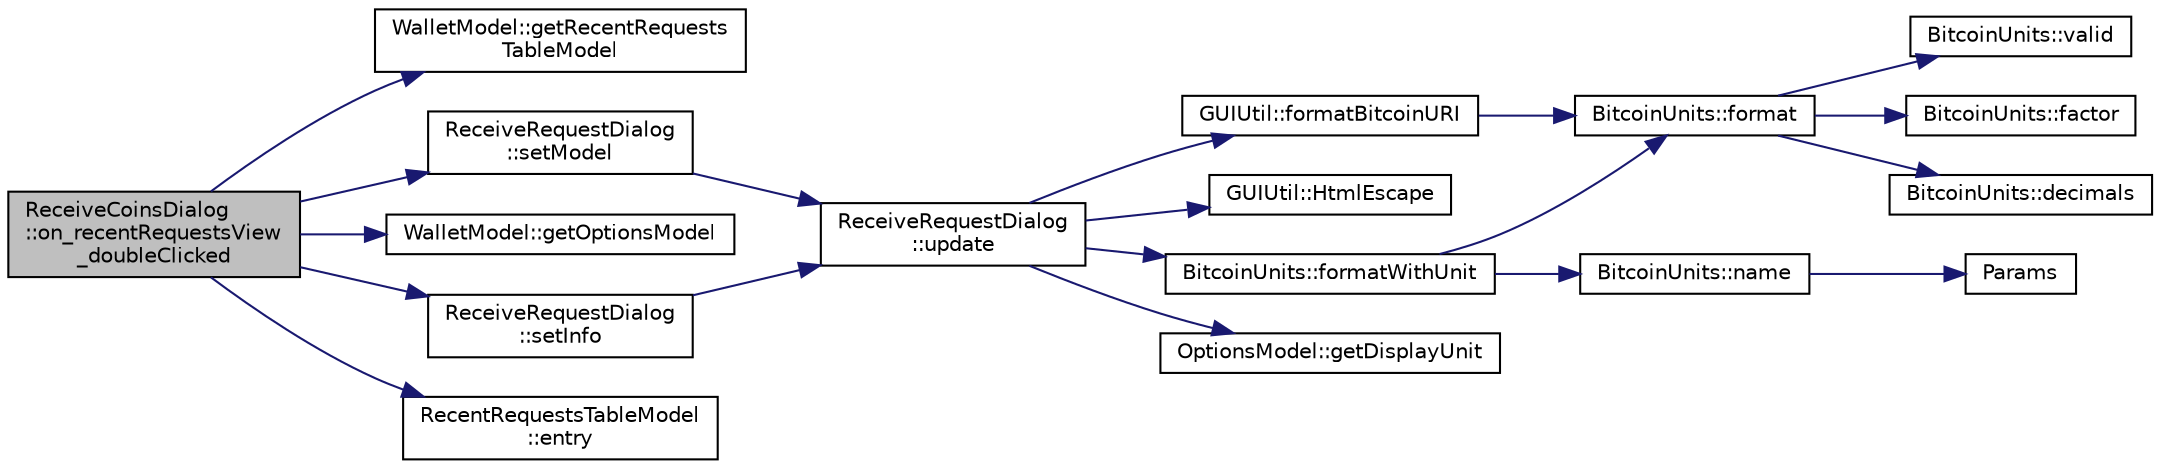 digraph "ReceiveCoinsDialog::on_recentRequestsView_doubleClicked"
{
  edge [fontname="Helvetica",fontsize="10",labelfontname="Helvetica",labelfontsize="10"];
  node [fontname="Helvetica",fontsize="10",shape=record];
  rankdir="LR";
  Node284 [label="ReceiveCoinsDialog\l::on_recentRequestsView\l_doubleClicked",height=0.2,width=0.4,color="black", fillcolor="grey75", style="filled", fontcolor="black"];
  Node284 -> Node285 [color="midnightblue",fontsize="10",style="solid",fontname="Helvetica"];
  Node285 [label="WalletModel::getRecentRequests\lTableModel",height=0.2,width=0.4,color="black", fillcolor="white", style="filled",URL="$class_wallet_model.html#ab13ca64220a1652d63e1e042d3be578f"];
  Node284 -> Node286 [color="midnightblue",fontsize="10",style="solid",fontname="Helvetica"];
  Node286 [label="ReceiveRequestDialog\l::setModel",height=0.2,width=0.4,color="black", fillcolor="white", style="filled",URL="$class_receive_request_dialog.html#ad57b3bf409346660842360836fd8569d"];
  Node286 -> Node287 [color="midnightblue",fontsize="10",style="solid",fontname="Helvetica"];
  Node287 [label="ReceiveRequestDialog\l::update",height=0.2,width=0.4,color="black", fillcolor="white", style="filled",URL="$class_receive_request_dialog.html#a8e1c0ee2fbacf42b4dc7ea05986c86c9"];
  Node287 -> Node288 [color="midnightblue",fontsize="10",style="solid",fontname="Helvetica"];
  Node288 [label="GUIUtil::formatBitcoinURI",height=0.2,width=0.4,color="black", fillcolor="white", style="filled",URL="$namespace_g_u_i_util.html#ab9d4ba8e8713eebbe4e5eb7cd1ba479e"];
  Node288 -> Node289 [color="midnightblue",fontsize="10",style="solid",fontname="Helvetica"];
  Node289 [label="BitcoinUnits::format",height=0.2,width=0.4,color="black", fillcolor="white", style="filled",URL="$class_bitcoin_units.html#ab07437e5a788c80a82d75e3714bd3925",tooltip="Format as string. "];
  Node289 -> Node290 [color="midnightblue",fontsize="10",style="solid",fontname="Helvetica"];
  Node290 [label="BitcoinUnits::valid",height=0.2,width=0.4,color="black", fillcolor="white", style="filled",URL="$class_bitcoin_units.html#a81cbc41480adfb600dad79711d336e5f",tooltip="Is unit ID valid? "];
  Node289 -> Node291 [color="midnightblue",fontsize="10",style="solid",fontname="Helvetica"];
  Node291 [label="BitcoinUnits::factor",height=0.2,width=0.4,color="black", fillcolor="white", style="filled",URL="$class_bitcoin_units.html#ae967b9e6ecbb8f041bfe398d27533b09",tooltip="Number of Satoshis (1e-8) per unit. "];
  Node289 -> Node292 [color="midnightblue",fontsize="10",style="solid",fontname="Helvetica"];
  Node292 [label="BitcoinUnits::decimals",height=0.2,width=0.4,color="black", fillcolor="white", style="filled",URL="$class_bitcoin_units.html#a3f0fc21634520ea06c684ba0d7e25f2f",tooltip="Number of decimals left. "];
  Node287 -> Node293 [color="midnightblue",fontsize="10",style="solid",fontname="Helvetica"];
  Node293 [label="GUIUtil::HtmlEscape",height=0.2,width=0.4,color="black", fillcolor="white", style="filled",URL="$namespace_g_u_i_util.html#a2d4b7f2c11ebc4b97af10bc20d19b1b2"];
  Node287 -> Node294 [color="midnightblue",fontsize="10",style="solid",fontname="Helvetica"];
  Node294 [label="BitcoinUnits::formatWithUnit",height=0.2,width=0.4,color="black", fillcolor="white", style="filled",URL="$class_bitcoin_units.html#aef9fb7509257bc84ee459d7f0c663020",tooltip="Format as string (with unit) "];
  Node294 -> Node289 [color="midnightblue",fontsize="10",style="solid",fontname="Helvetica"];
  Node294 -> Node295 [color="midnightblue",fontsize="10",style="solid",fontname="Helvetica"];
  Node295 [label="BitcoinUnits::name",height=0.2,width=0.4,color="black", fillcolor="white", style="filled",URL="$class_bitcoin_units.html#a4cf46136434ed30728608e67e90a9cbe",tooltip="Short name. "];
  Node295 -> Node296 [color="midnightblue",fontsize="10",style="solid",fontname="Helvetica"];
  Node296 [label="Params",height=0.2,width=0.4,color="black", fillcolor="white", style="filled",URL="$chainparams_8cpp.html#ace5c5b706d71a324a417dd2db394fd4a",tooltip="Return the currently selected parameters. "];
  Node287 -> Node297 [color="midnightblue",fontsize="10",style="solid",fontname="Helvetica"];
  Node297 [label="OptionsModel::getDisplayUnit",height=0.2,width=0.4,color="black", fillcolor="white", style="filled",URL="$class_options_model.html#a3b6e4d4ef42be3aaba315b8cd14f468e"];
  Node284 -> Node298 [color="midnightblue",fontsize="10",style="solid",fontname="Helvetica"];
  Node298 [label="WalletModel::getOptionsModel",height=0.2,width=0.4,color="black", fillcolor="white", style="filled",URL="$class_wallet_model.html#a96d53e56b3f8f07537ea2523f7a7d300"];
  Node284 -> Node299 [color="midnightblue",fontsize="10",style="solid",fontname="Helvetica"];
  Node299 [label="ReceiveRequestDialog\l::setInfo",height=0.2,width=0.4,color="black", fillcolor="white", style="filled",URL="$class_receive_request_dialog.html#a43344270ef71e68ad9c7a931cc0ca9ed"];
  Node299 -> Node287 [color="midnightblue",fontsize="10",style="solid",fontname="Helvetica"];
  Node284 -> Node300 [color="midnightblue",fontsize="10",style="solid",fontname="Helvetica"];
  Node300 [label="RecentRequestsTableModel\l::entry",height=0.2,width=0.4,color="black", fillcolor="white", style="filled",URL="$class_recent_requests_table_model.html#a6d0dead09080f7f8201a3feff0c30bb7"];
}
